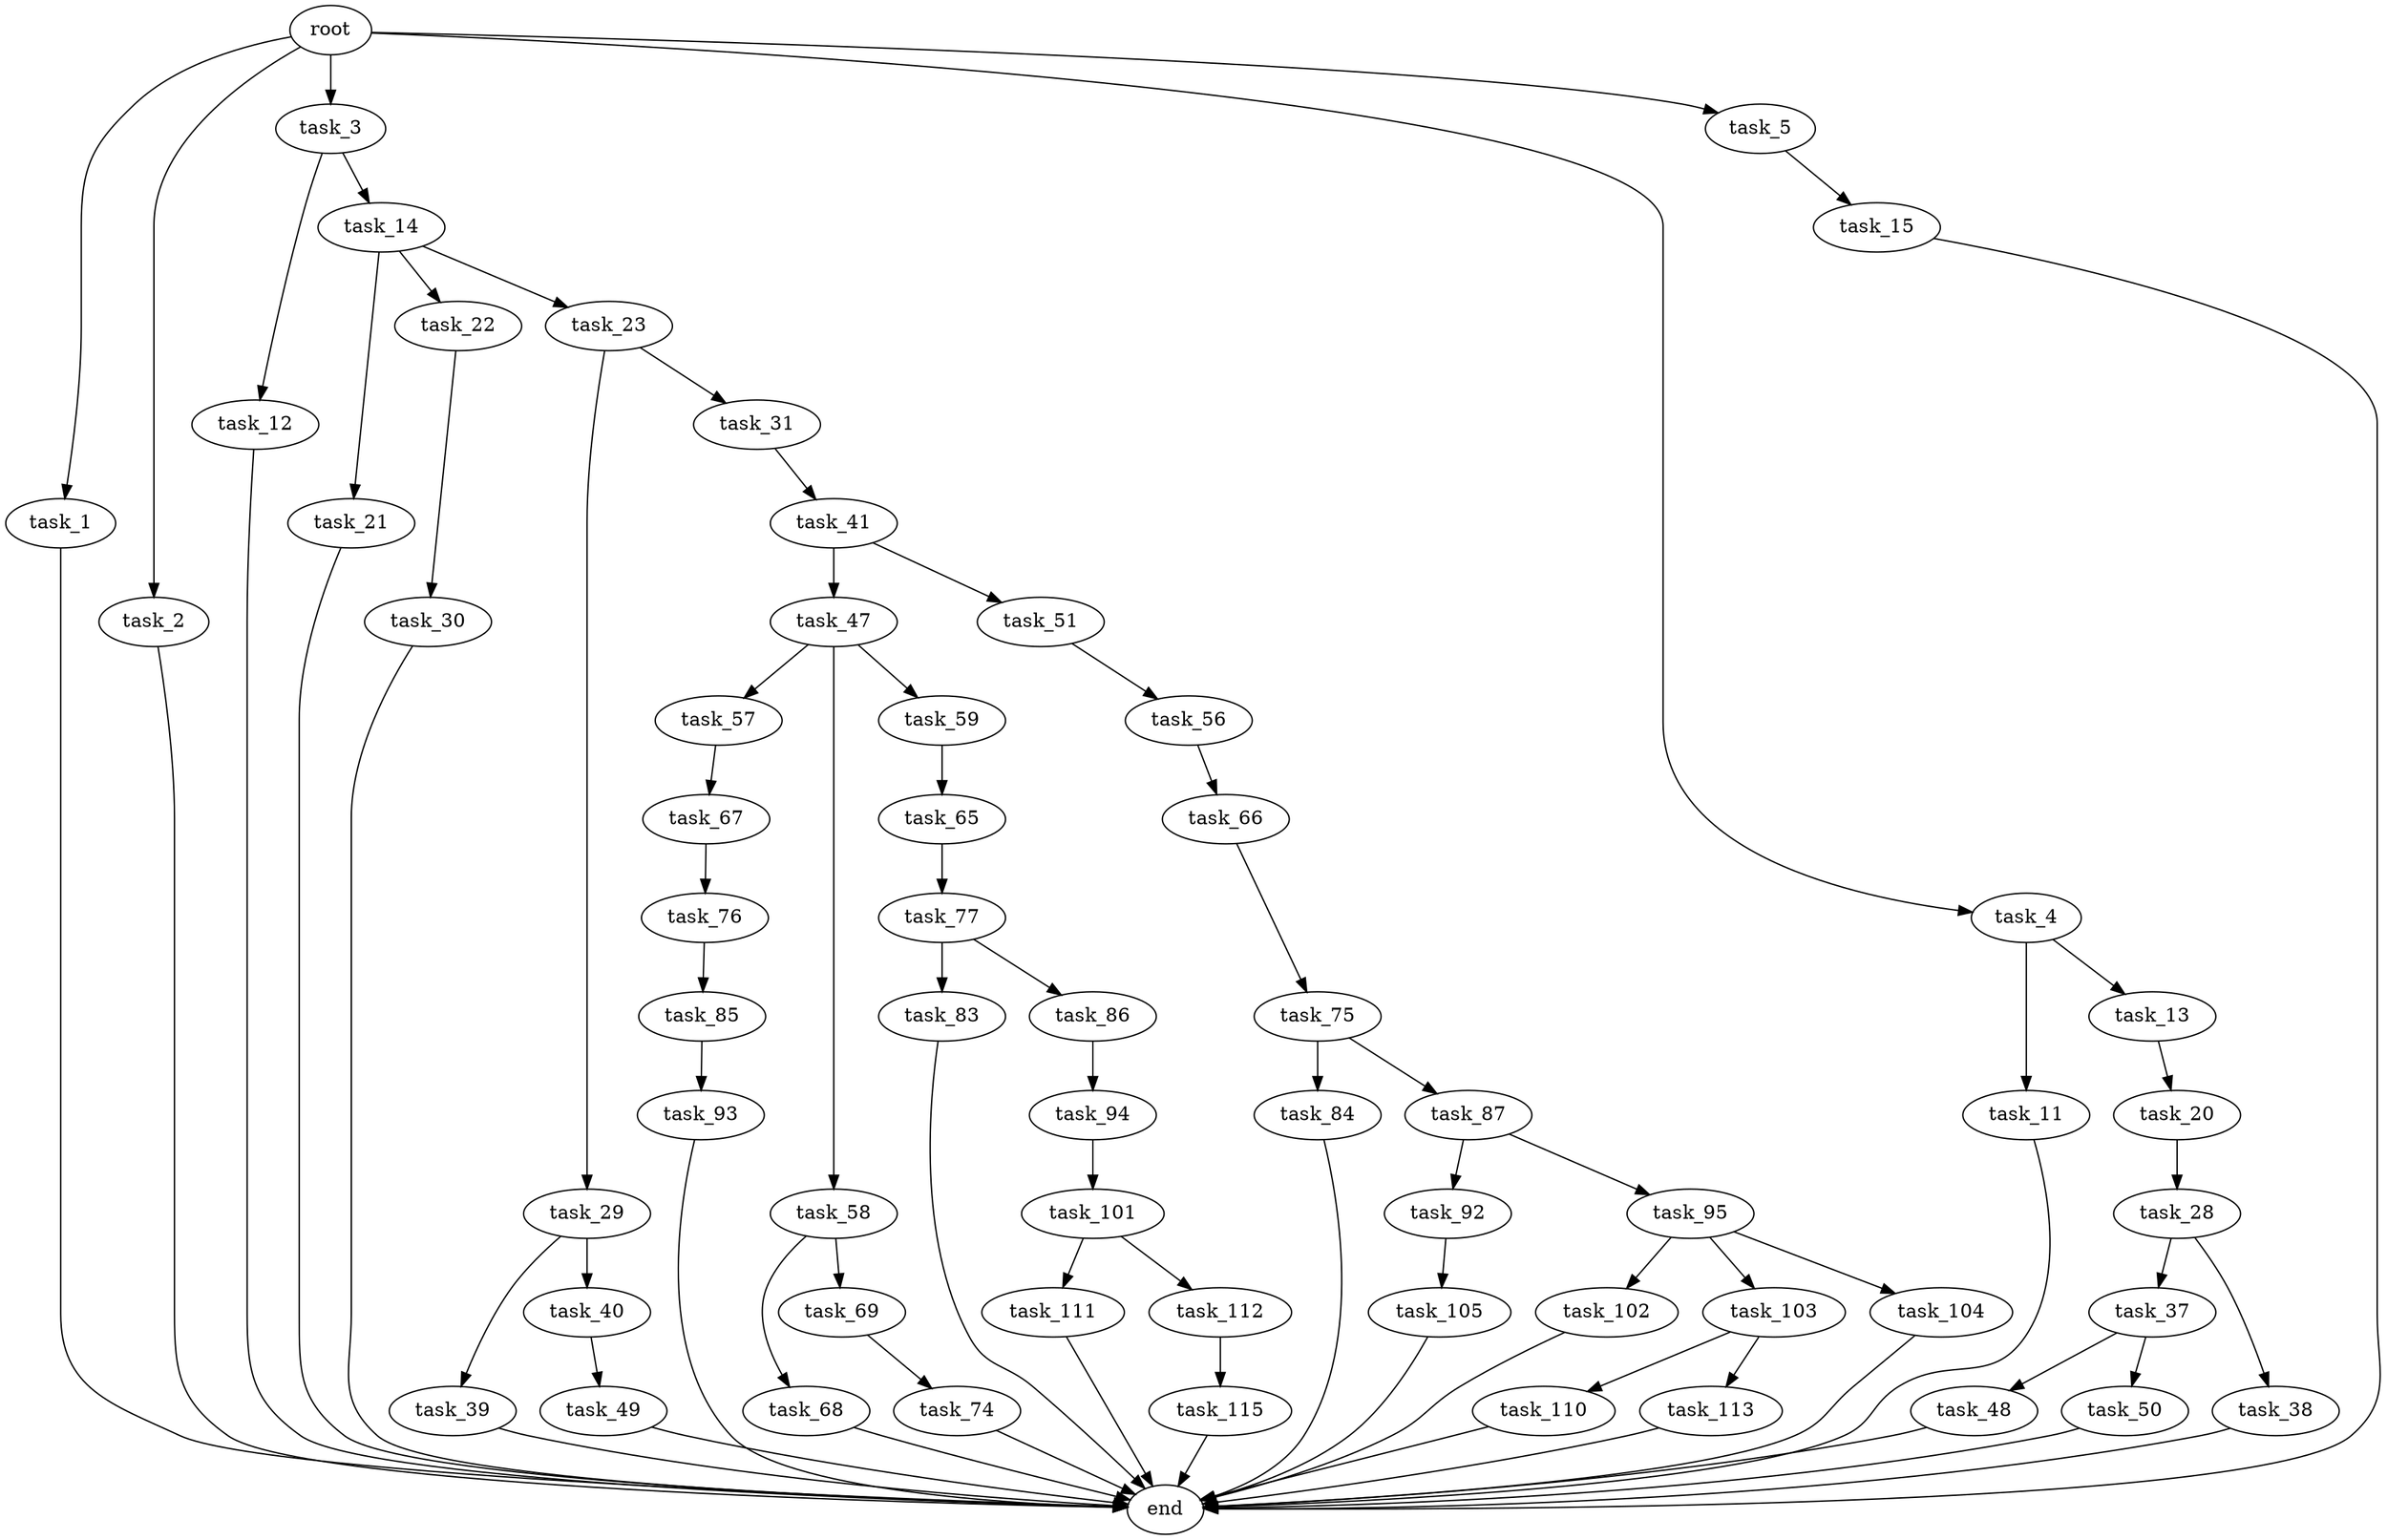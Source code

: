 digraph G {
  root [size="0.000000"];
  task_1 [size="13108347778.000000"];
  task_2 [size="1073741824000.000000"];
  task_3 [size="37996716221.000000"];
  task_4 [size="16659744788.000000"];
  task_5 [size="1639506754.000000"];
  task_11 [size="16087984736.000000"];
  task_12 [size="18983175087.000000"];
  task_13 [size="4150112423.000000"];
  task_14 [size="368293445632.000000"];
  task_15 [size="253315303706.000000"];
  task_20 [size="1073741824000.000000"];
  task_21 [size="68719476736.000000"];
  task_22 [size="11681918339.000000"];
  task_23 [size="231928233984.000000"];
  task_28 [size="201426590938.000000"];
  task_29 [size="3999601665.000000"];
  task_30 [size="445299443.000000"];
  task_31 [size="16725874506.000000"];
  task_37 [size="228075547141.000000"];
  task_38 [size="2038113902.000000"];
  task_39 [size="6897731389.000000"];
  task_40 [size="8679727757.000000"];
  task_41 [size="94317647476.000000"];
  task_47 [size="946315980282.000000"];
  task_48 [size="3301332951.000000"];
  task_49 [size="1292508506.000000"];
  task_50 [size="2633418680.000000"];
  task_51 [size="1121835202.000000"];
  task_56 [size="326691162478.000000"];
  task_57 [size="43021370629.000000"];
  task_58 [size="327226771550.000000"];
  task_59 [size="198460853214.000000"];
  task_65 [size="202864512102.000000"];
  task_66 [size="389476280.000000"];
  task_67 [size="1073741824000.000000"];
  task_68 [size="134217728000.000000"];
  task_69 [size="112619323830.000000"];
  task_74 [size="320962238528.000000"];
  task_75 [size="121341568839.000000"];
  task_76 [size="11050888590.000000"];
  task_77 [size="28991029248.000000"];
  task_83 [size="42437459477.000000"];
  task_84 [size="275513366523.000000"];
  task_85 [size="103466670585.000000"];
  task_86 [size="324973348019.000000"];
  task_87 [size="549755813888.000000"];
  task_92 [size="73740232317.000000"];
  task_93 [size="19236441818.000000"];
  task_94 [size="368293445632.000000"];
  task_95 [size="1524756478.000000"];
  task_101 [size="256315579726.000000"];
  task_102 [size="8510846580.000000"];
  task_103 [size="1073741824000.000000"];
  task_104 [size="21572476546.000000"];
  task_105 [size="193492649034.000000"];
  task_110 [size="55138174236.000000"];
  task_111 [size="83785621092.000000"];
  task_112 [size="368293445632.000000"];
  task_113 [size="782757789696.000000"];
  task_115 [size="584453321804.000000"];
  end [size="0.000000"];

  root -> task_1 [size="1.000000"];
  root -> task_2 [size="1.000000"];
  root -> task_3 [size="1.000000"];
  root -> task_4 [size="1.000000"];
  root -> task_5 [size="1.000000"];
  task_1 -> end [size="1.000000"];
  task_2 -> end [size="1.000000"];
  task_3 -> task_12 [size="838860800.000000"];
  task_3 -> task_14 [size="838860800.000000"];
  task_4 -> task_11 [size="536870912.000000"];
  task_4 -> task_13 [size="536870912.000000"];
  task_5 -> task_15 [size="75497472.000000"];
  task_11 -> end [size="1.000000"];
  task_12 -> end [size="1.000000"];
  task_13 -> task_20 [size="134217728.000000"];
  task_14 -> task_21 [size="411041792.000000"];
  task_14 -> task_22 [size="411041792.000000"];
  task_14 -> task_23 [size="411041792.000000"];
  task_15 -> end [size="1.000000"];
  task_20 -> task_28 [size="838860800.000000"];
  task_21 -> end [size="1.000000"];
  task_22 -> task_30 [size="301989888.000000"];
  task_23 -> task_29 [size="301989888.000000"];
  task_23 -> task_31 [size="301989888.000000"];
  task_28 -> task_37 [size="536870912.000000"];
  task_28 -> task_38 [size="536870912.000000"];
  task_29 -> task_39 [size="75497472.000000"];
  task_29 -> task_40 [size="75497472.000000"];
  task_30 -> end [size="1.000000"];
  task_31 -> task_41 [size="411041792.000000"];
  task_37 -> task_48 [size="209715200.000000"];
  task_37 -> task_50 [size="209715200.000000"];
  task_38 -> end [size="1.000000"];
  task_39 -> end [size="1.000000"];
  task_40 -> task_49 [size="209715200.000000"];
  task_41 -> task_47 [size="75497472.000000"];
  task_41 -> task_51 [size="75497472.000000"];
  task_47 -> task_57 [size="679477248.000000"];
  task_47 -> task_58 [size="679477248.000000"];
  task_47 -> task_59 [size="679477248.000000"];
  task_48 -> end [size="1.000000"];
  task_49 -> end [size="1.000000"];
  task_50 -> end [size="1.000000"];
  task_51 -> task_56 [size="134217728.000000"];
  task_56 -> task_66 [size="301989888.000000"];
  task_57 -> task_67 [size="75497472.000000"];
  task_58 -> task_68 [size="536870912.000000"];
  task_58 -> task_69 [size="536870912.000000"];
  task_59 -> task_65 [size="134217728.000000"];
  task_65 -> task_77 [size="301989888.000000"];
  task_66 -> task_75 [size="33554432.000000"];
  task_67 -> task_76 [size="838860800.000000"];
  task_68 -> end [size="1.000000"];
  task_69 -> task_74 [size="134217728.000000"];
  task_74 -> end [size="1.000000"];
  task_75 -> task_84 [size="134217728.000000"];
  task_75 -> task_87 [size="134217728.000000"];
  task_76 -> task_85 [size="679477248.000000"];
  task_77 -> task_83 [size="75497472.000000"];
  task_77 -> task_86 [size="75497472.000000"];
  task_83 -> end [size="1.000000"];
  task_84 -> end [size="1.000000"];
  task_85 -> task_93 [size="75497472.000000"];
  task_86 -> task_94 [size="536870912.000000"];
  task_87 -> task_92 [size="536870912.000000"];
  task_87 -> task_95 [size="536870912.000000"];
  task_92 -> task_105 [size="134217728.000000"];
  task_93 -> end [size="1.000000"];
  task_94 -> task_101 [size="411041792.000000"];
  task_95 -> task_102 [size="33554432.000000"];
  task_95 -> task_103 [size="33554432.000000"];
  task_95 -> task_104 [size="33554432.000000"];
  task_101 -> task_111 [size="838860800.000000"];
  task_101 -> task_112 [size="838860800.000000"];
  task_102 -> end [size="1.000000"];
  task_103 -> task_110 [size="838860800.000000"];
  task_103 -> task_113 [size="838860800.000000"];
  task_104 -> end [size="1.000000"];
  task_105 -> end [size="1.000000"];
  task_110 -> end [size="1.000000"];
  task_111 -> end [size="1.000000"];
  task_112 -> task_115 [size="411041792.000000"];
  task_113 -> end [size="1.000000"];
  task_115 -> end [size="1.000000"];
}
